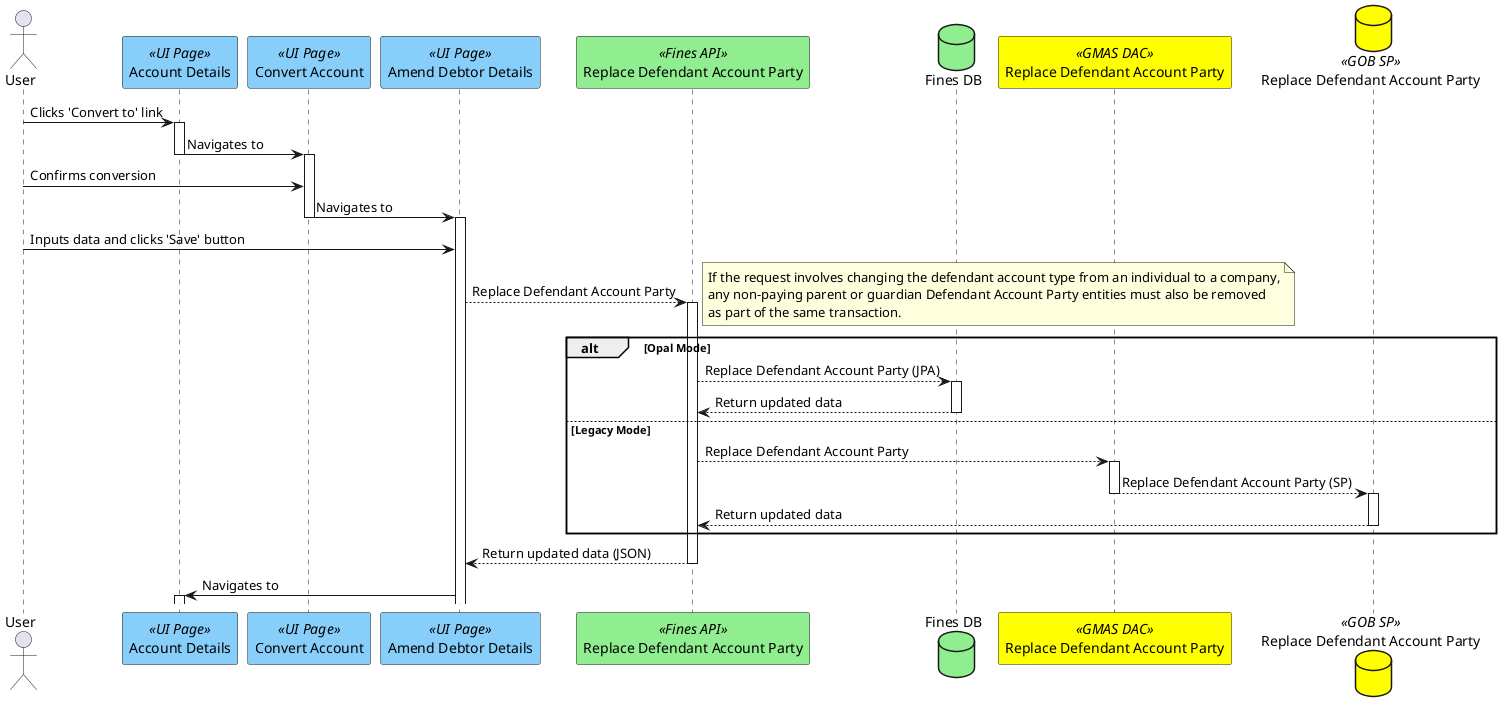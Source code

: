 @startuml
actor "User" as user
participant "Account Details" as viewAccount <<UI Page>> #lightskyblue
participant "Convert Account" as conAcc <<UI Page>> #lightskyblue
participant "Amend Debtor Details" as amendDD <<UI Page>> #lightskyblue
participant "Replace Defendant Account Party" as replaceDefAccParty <<Fines API>> #lightgreen
database "Fines DB" as db #lightgreen
participant "Replace Defendant Account Party" as gmasdac <<GMAS DAC>> #yellow
database "Replace Defendant Account Party" as gobsp <<GOB SP>> #yellow

user ->  viewAccount ++ : Clicks 'Convert to' link
viewAccount -> conAcc --++ : Navigates to
user ->  conAcc : Confirms conversion
conAcc -> amendDD --++ : Navigates to
user ->  amendDD : Inputs data and clicks 'Save' button
amendDD --> replaceDefAccParty ++: Replace Defendant Account Party
note right
If the request involves changing the defendant account type from an individual to a company,
any non-paying parent or guardian Defendant Account Party entities must also be removed
as part of the same transaction.
end note
alt Opal Mode
replaceDefAccParty --> db ++: Replace Defendant Account Party (JPA)
db --> replaceDefAccParty --: Return updated data
else Legacy Mode
replaceDefAccParty --> gmasdac ++: Replace Defendant Account Party
gmasdac --> gobsp --++: Replace Defendant Account Party (SP)
gobsp --> replaceDefAccParty --: Return updated data
end
replaceDefAccParty --> amendDD --: Return updated data (JSON)
amendDD -> viewAccount ++: Navigates to

@enduml